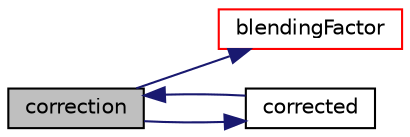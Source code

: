 digraph "correction"
{
  bgcolor="transparent";
  edge [fontname="Helvetica",fontsize="10",labelfontname="Helvetica",labelfontsize="10"];
  node [fontname="Helvetica",fontsize="10",shape=record];
  rankdir="LR";
  Node1 [label="correction",height=0.2,width=0.4,color="black", fillcolor="grey75", style="filled", fontcolor="black"];
  Node1 -> Node2 [color="midnightblue",fontsize="10",style="solid",fontname="Helvetica"];
  Node2 [label="blendingFactor",height=0.2,width=0.4,color="red",URL="$a00211.html#a82617bba2d0f481ec5866b91793d5703",tooltip="Return the face-based blending factor. "];
  Node1 -> Node3 [color="midnightblue",fontsize="10",style="solid",fontname="Helvetica"];
  Node3 [label="corrected",height=0.2,width=0.4,color="black",URL="$a00211.html#a38c3af2f484a71e2cedacc747beafdfc",tooltip="Return true if this scheme uses an explicit correction. "];
  Node3 -> Node1 [color="midnightblue",fontsize="10",style="solid",fontname="Helvetica"];
}
